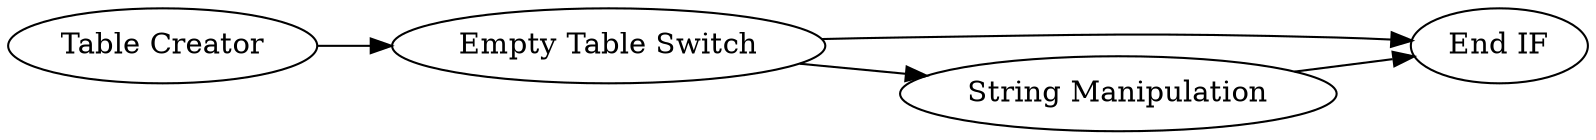 digraph {
	26 -> 30
	27 -> 26
	28 -> 30
	26 -> 28
	26 [label="Empty Table Switch"]
	27 [label="Table Creator"]
	30 [label="End IF"]
	28 [label="String Manipulation"]
	rankdir=LR
}
